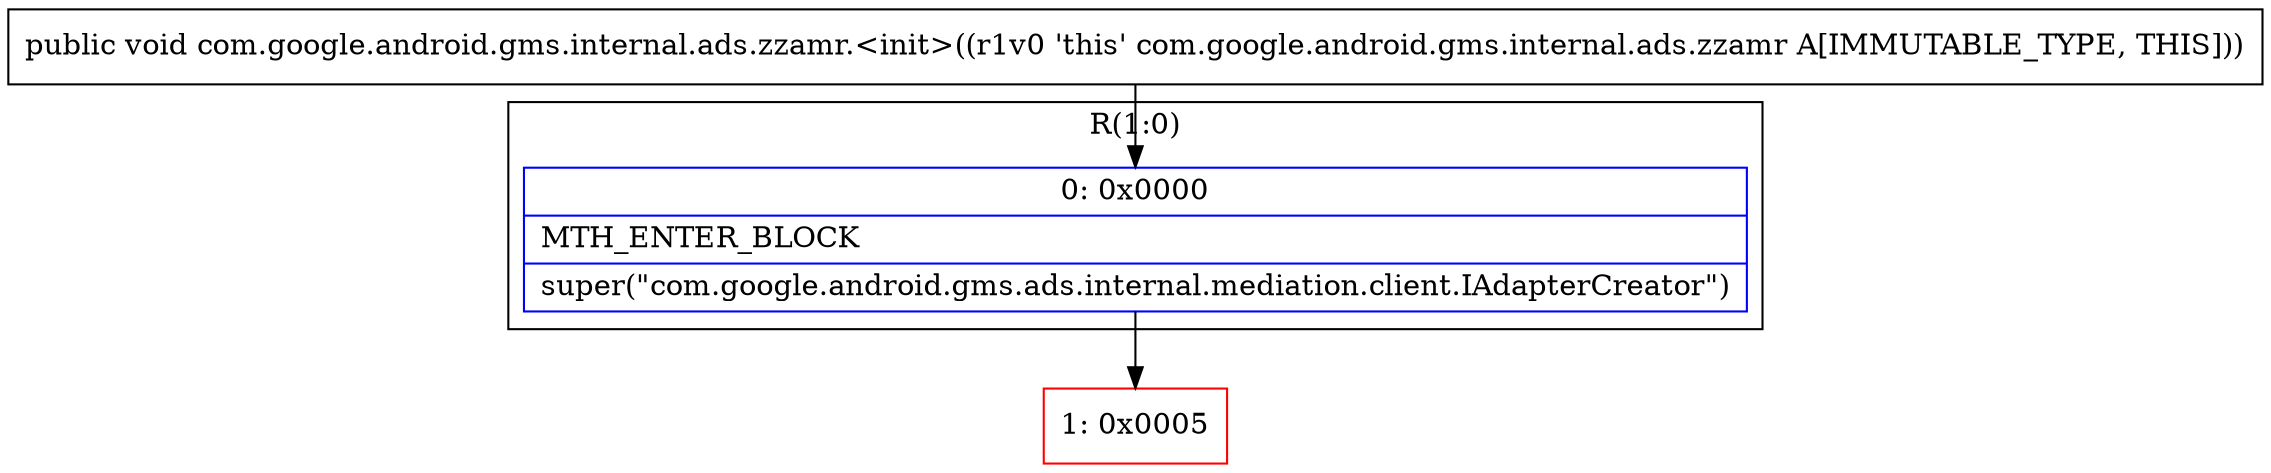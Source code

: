digraph "CFG forcom.google.android.gms.internal.ads.zzamr.\<init\>()V" {
subgraph cluster_Region_731287652 {
label = "R(1:0)";
node [shape=record,color=blue];
Node_0 [shape=record,label="{0\:\ 0x0000|MTH_ENTER_BLOCK\l|super(\"com.google.android.gms.ads.internal.mediation.client.IAdapterCreator\")\l}"];
}
Node_1 [shape=record,color=red,label="{1\:\ 0x0005}"];
MethodNode[shape=record,label="{public void com.google.android.gms.internal.ads.zzamr.\<init\>((r1v0 'this' com.google.android.gms.internal.ads.zzamr A[IMMUTABLE_TYPE, THIS])) }"];
MethodNode -> Node_0;
Node_0 -> Node_1;
}

